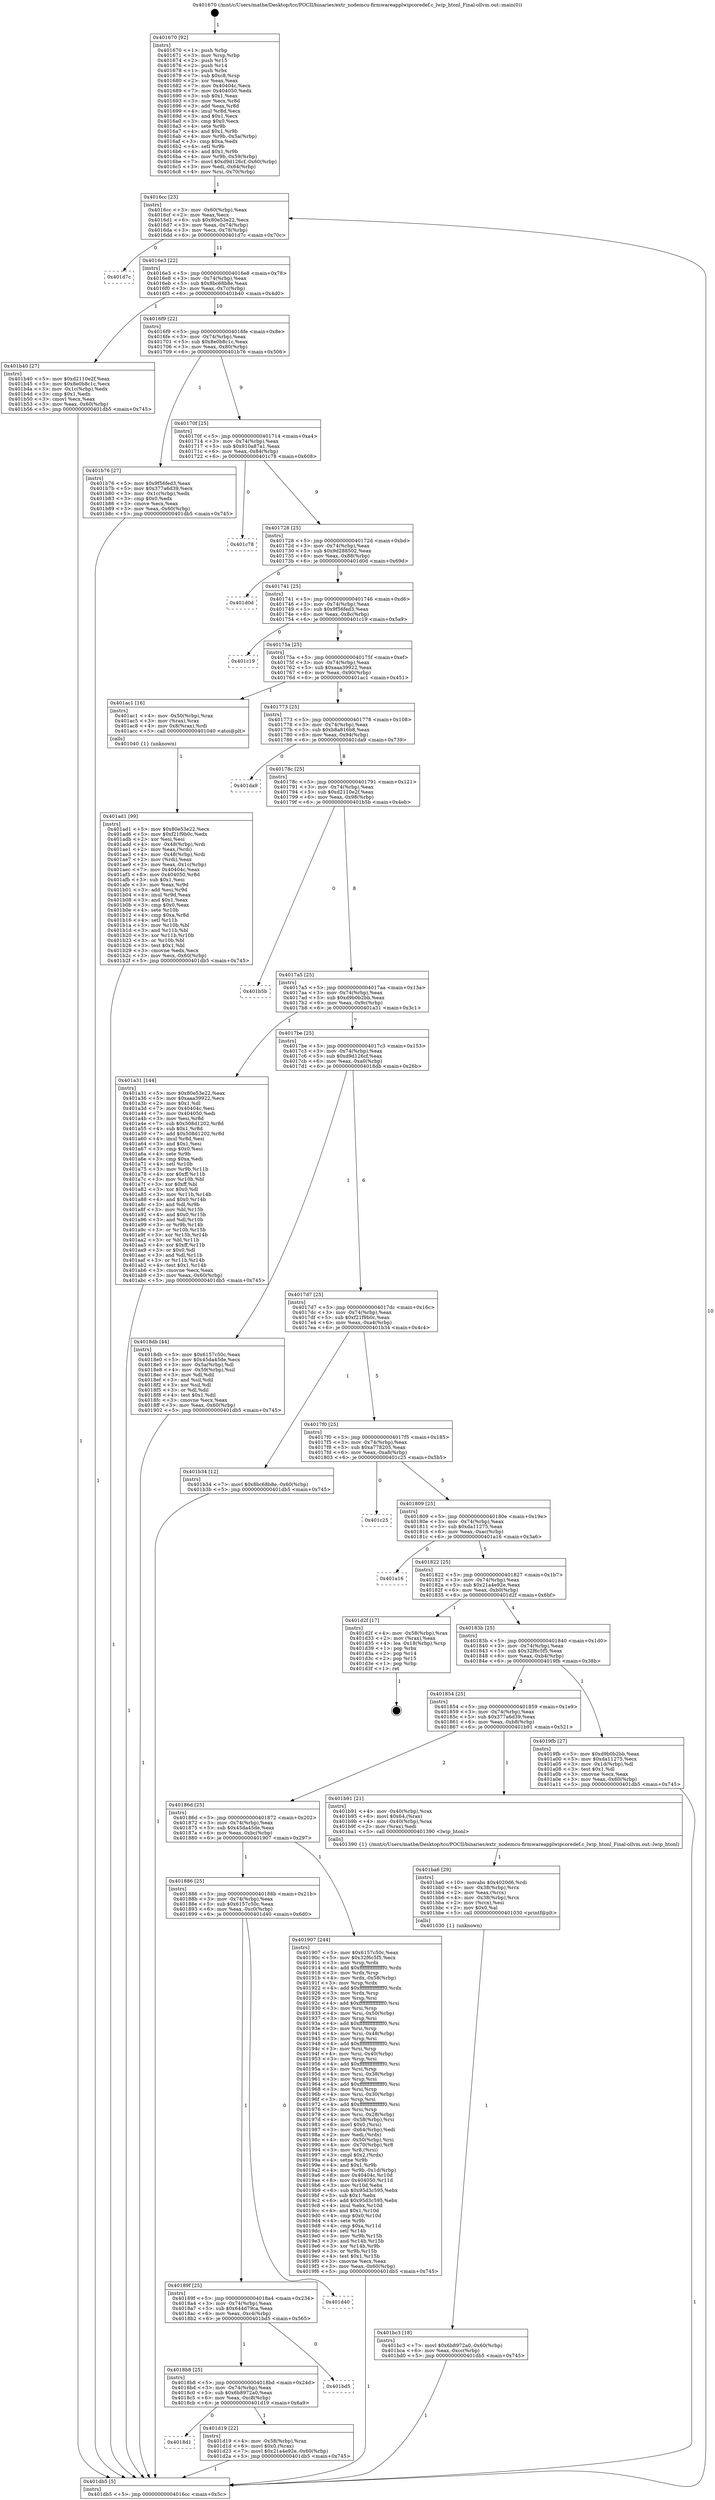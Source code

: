 digraph "0x401670" {
  label = "0x401670 (/mnt/c/Users/mathe/Desktop/tcc/POCII/binaries/extr_nodemcu-firmwareapplwipcoredef.c_lwip_htonl_Final-ollvm.out::main(0))"
  labelloc = "t"
  node[shape=record]

  Entry [label="",width=0.3,height=0.3,shape=circle,fillcolor=black,style=filled]
  "0x4016cc" [label="{
     0x4016cc [23]\l
     | [instrs]\l
     &nbsp;&nbsp;0x4016cc \<+3\>: mov -0x60(%rbp),%eax\l
     &nbsp;&nbsp;0x4016cf \<+2\>: mov %eax,%ecx\l
     &nbsp;&nbsp;0x4016d1 \<+6\>: sub $0x80e53e22,%ecx\l
     &nbsp;&nbsp;0x4016d7 \<+3\>: mov %eax,-0x74(%rbp)\l
     &nbsp;&nbsp;0x4016da \<+3\>: mov %ecx,-0x78(%rbp)\l
     &nbsp;&nbsp;0x4016dd \<+6\>: je 0000000000401d7c \<main+0x70c\>\l
  }"]
  "0x401d7c" [label="{
     0x401d7c\l
  }", style=dashed]
  "0x4016e3" [label="{
     0x4016e3 [22]\l
     | [instrs]\l
     &nbsp;&nbsp;0x4016e3 \<+5\>: jmp 00000000004016e8 \<main+0x78\>\l
     &nbsp;&nbsp;0x4016e8 \<+3\>: mov -0x74(%rbp),%eax\l
     &nbsp;&nbsp;0x4016eb \<+5\>: sub $0x8bc68b8e,%eax\l
     &nbsp;&nbsp;0x4016f0 \<+3\>: mov %eax,-0x7c(%rbp)\l
     &nbsp;&nbsp;0x4016f3 \<+6\>: je 0000000000401b40 \<main+0x4d0\>\l
  }"]
  Exit [label="",width=0.3,height=0.3,shape=circle,fillcolor=black,style=filled,peripheries=2]
  "0x401b40" [label="{
     0x401b40 [27]\l
     | [instrs]\l
     &nbsp;&nbsp;0x401b40 \<+5\>: mov $0xd2110e2f,%eax\l
     &nbsp;&nbsp;0x401b45 \<+5\>: mov $0x8e0b8c1c,%ecx\l
     &nbsp;&nbsp;0x401b4a \<+3\>: mov -0x1c(%rbp),%edx\l
     &nbsp;&nbsp;0x401b4d \<+3\>: cmp $0x1,%edx\l
     &nbsp;&nbsp;0x401b50 \<+3\>: cmovl %ecx,%eax\l
     &nbsp;&nbsp;0x401b53 \<+3\>: mov %eax,-0x60(%rbp)\l
     &nbsp;&nbsp;0x401b56 \<+5\>: jmp 0000000000401db5 \<main+0x745\>\l
  }"]
  "0x4016f9" [label="{
     0x4016f9 [22]\l
     | [instrs]\l
     &nbsp;&nbsp;0x4016f9 \<+5\>: jmp 00000000004016fe \<main+0x8e\>\l
     &nbsp;&nbsp;0x4016fe \<+3\>: mov -0x74(%rbp),%eax\l
     &nbsp;&nbsp;0x401701 \<+5\>: sub $0x8e0b8c1c,%eax\l
     &nbsp;&nbsp;0x401706 \<+3\>: mov %eax,-0x80(%rbp)\l
     &nbsp;&nbsp;0x401709 \<+6\>: je 0000000000401b76 \<main+0x506\>\l
  }"]
  "0x4018d1" [label="{
     0x4018d1\l
  }", style=dashed]
  "0x401b76" [label="{
     0x401b76 [27]\l
     | [instrs]\l
     &nbsp;&nbsp;0x401b76 \<+5\>: mov $0x9f56fed3,%eax\l
     &nbsp;&nbsp;0x401b7b \<+5\>: mov $0x377a6d39,%ecx\l
     &nbsp;&nbsp;0x401b80 \<+3\>: mov -0x1c(%rbp),%edx\l
     &nbsp;&nbsp;0x401b83 \<+3\>: cmp $0x0,%edx\l
     &nbsp;&nbsp;0x401b86 \<+3\>: cmove %ecx,%eax\l
     &nbsp;&nbsp;0x401b89 \<+3\>: mov %eax,-0x60(%rbp)\l
     &nbsp;&nbsp;0x401b8c \<+5\>: jmp 0000000000401db5 \<main+0x745\>\l
  }"]
  "0x40170f" [label="{
     0x40170f [25]\l
     | [instrs]\l
     &nbsp;&nbsp;0x40170f \<+5\>: jmp 0000000000401714 \<main+0xa4\>\l
     &nbsp;&nbsp;0x401714 \<+3\>: mov -0x74(%rbp),%eax\l
     &nbsp;&nbsp;0x401717 \<+5\>: sub $0x910a87a1,%eax\l
     &nbsp;&nbsp;0x40171c \<+6\>: mov %eax,-0x84(%rbp)\l
     &nbsp;&nbsp;0x401722 \<+6\>: je 0000000000401c78 \<main+0x608\>\l
  }"]
  "0x401d19" [label="{
     0x401d19 [22]\l
     | [instrs]\l
     &nbsp;&nbsp;0x401d19 \<+4\>: mov -0x58(%rbp),%rax\l
     &nbsp;&nbsp;0x401d1d \<+6\>: movl $0x0,(%rax)\l
     &nbsp;&nbsp;0x401d23 \<+7\>: movl $0x21a4e92e,-0x60(%rbp)\l
     &nbsp;&nbsp;0x401d2a \<+5\>: jmp 0000000000401db5 \<main+0x745\>\l
  }"]
  "0x401c78" [label="{
     0x401c78\l
  }", style=dashed]
  "0x401728" [label="{
     0x401728 [25]\l
     | [instrs]\l
     &nbsp;&nbsp;0x401728 \<+5\>: jmp 000000000040172d \<main+0xbd\>\l
     &nbsp;&nbsp;0x40172d \<+3\>: mov -0x74(%rbp),%eax\l
     &nbsp;&nbsp;0x401730 \<+5\>: sub $0x9d288502,%eax\l
     &nbsp;&nbsp;0x401735 \<+6\>: mov %eax,-0x88(%rbp)\l
     &nbsp;&nbsp;0x40173b \<+6\>: je 0000000000401d0d \<main+0x69d\>\l
  }"]
  "0x4018b8" [label="{
     0x4018b8 [25]\l
     | [instrs]\l
     &nbsp;&nbsp;0x4018b8 \<+5\>: jmp 00000000004018bd \<main+0x24d\>\l
     &nbsp;&nbsp;0x4018bd \<+3\>: mov -0x74(%rbp),%eax\l
     &nbsp;&nbsp;0x4018c0 \<+5\>: sub $0x6b8972a0,%eax\l
     &nbsp;&nbsp;0x4018c5 \<+6\>: mov %eax,-0xc8(%rbp)\l
     &nbsp;&nbsp;0x4018cb \<+6\>: je 0000000000401d19 \<main+0x6a9\>\l
  }"]
  "0x401d0d" [label="{
     0x401d0d\l
  }", style=dashed]
  "0x401741" [label="{
     0x401741 [25]\l
     | [instrs]\l
     &nbsp;&nbsp;0x401741 \<+5\>: jmp 0000000000401746 \<main+0xd6\>\l
     &nbsp;&nbsp;0x401746 \<+3\>: mov -0x74(%rbp),%eax\l
     &nbsp;&nbsp;0x401749 \<+5\>: sub $0x9f56fed3,%eax\l
     &nbsp;&nbsp;0x40174e \<+6\>: mov %eax,-0x8c(%rbp)\l
     &nbsp;&nbsp;0x401754 \<+6\>: je 0000000000401c19 \<main+0x5a9\>\l
  }"]
  "0x401bd5" [label="{
     0x401bd5\l
  }", style=dashed]
  "0x401c19" [label="{
     0x401c19\l
  }", style=dashed]
  "0x40175a" [label="{
     0x40175a [25]\l
     | [instrs]\l
     &nbsp;&nbsp;0x40175a \<+5\>: jmp 000000000040175f \<main+0xef\>\l
     &nbsp;&nbsp;0x40175f \<+3\>: mov -0x74(%rbp),%eax\l
     &nbsp;&nbsp;0x401762 \<+5\>: sub $0xaaa39922,%eax\l
     &nbsp;&nbsp;0x401767 \<+6\>: mov %eax,-0x90(%rbp)\l
     &nbsp;&nbsp;0x40176d \<+6\>: je 0000000000401ac1 \<main+0x451\>\l
  }"]
  "0x40189f" [label="{
     0x40189f [25]\l
     | [instrs]\l
     &nbsp;&nbsp;0x40189f \<+5\>: jmp 00000000004018a4 \<main+0x234\>\l
     &nbsp;&nbsp;0x4018a4 \<+3\>: mov -0x74(%rbp),%eax\l
     &nbsp;&nbsp;0x4018a7 \<+5\>: sub $0x644d79ca,%eax\l
     &nbsp;&nbsp;0x4018ac \<+6\>: mov %eax,-0xc4(%rbp)\l
     &nbsp;&nbsp;0x4018b2 \<+6\>: je 0000000000401bd5 \<main+0x565\>\l
  }"]
  "0x401ac1" [label="{
     0x401ac1 [16]\l
     | [instrs]\l
     &nbsp;&nbsp;0x401ac1 \<+4\>: mov -0x50(%rbp),%rax\l
     &nbsp;&nbsp;0x401ac5 \<+3\>: mov (%rax),%rax\l
     &nbsp;&nbsp;0x401ac8 \<+4\>: mov 0x8(%rax),%rdi\l
     &nbsp;&nbsp;0x401acc \<+5\>: call 0000000000401040 \<atoi@plt\>\l
     | [calls]\l
     &nbsp;&nbsp;0x401040 \{1\} (unknown)\l
  }"]
  "0x401773" [label="{
     0x401773 [25]\l
     | [instrs]\l
     &nbsp;&nbsp;0x401773 \<+5\>: jmp 0000000000401778 \<main+0x108\>\l
     &nbsp;&nbsp;0x401778 \<+3\>: mov -0x74(%rbp),%eax\l
     &nbsp;&nbsp;0x40177b \<+5\>: sub $0xb8a816b8,%eax\l
     &nbsp;&nbsp;0x401780 \<+6\>: mov %eax,-0x94(%rbp)\l
     &nbsp;&nbsp;0x401786 \<+6\>: je 0000000000401da9 \<main+0x739\>\l
  }"]
  "0x401d40" [label="{
     0x401d40\l
  }", style=dashed]
  "0x401da9" [label="{
     0x401da9\l
  }", style=dashed]
  "0x40178c" [label="{
     0x40178c [25]\l
     | [instrs]\l
     &nbsp;&nbsp;0x40178c \<+5\>: jmp 0000000000401791 \<main+0x121\>\l
     &nbsp;&nbsp;0x401791 \<+3\>: mov -0x74(%rbp),%eax\l
     &nbsp;&nbsp;0x401794 \<+5\>: sub $0xd2110e2f,%eax\l
     &nbsp;&nbsp;0x401799 \<+6\>: mov %eax,-0x98(%rbp)\l
     &nbsp;&nbsp;0x40179f \<+6\>: je 0000000000401b5b \<main+0x4eb\>\l
  }"]
  "0x401bc3" [label="{
     0x401bc3 [18]\l
     | [instrs]\l
     &nbsp;&nbsp;0x401bc3 \<+7\>: movl $0x6b8972a0,-0x60(%rbp)\l
     &nbsp;&nbsp;0x401bca \<+6\>: mov %eax,-0xcc(%rbp)\l
     &nbsp;&nbsp;0x401bd0 \<+5\>: jmp 0000000000401db5 \<main+0x745\>\l
  }"]
  "0x401b5b" [label="{
     0x401b5b\l
  }", style=dashed]
  "0x4017a5" [label="{
     0x4017a5 [25]\l
     | [instrs]\l
     &nbsp;&nbsp;0x4017a5 \<+5\>: jmp 00000000004017aa \<main+0x13a\>\l
     &nbsp;&nbsp;0x4017aa \<+3\>: mov -0x74(%rbp),%eax\l
     &nbsp;&nbsp;0x4017ad \<+5\>: sub $0xd9b0b2bb,%eax\l
     &nbsp;&nbsp;0x4017b2 \<+6\>: mov %eax,-0x9c(%rbp)\l
     &nbsp;&nbsp;0x4017b8 \<+6\>: je 0000000000401a31 \<main+0x3c1\>\l
  }"]
  "0x401ba6" [label="{
     0x401ba6 [29]\l
     | [instrs]\l
     &nbsp;&nbsp;0x401ba6 \<+10\>: movabs $0x4020d6,%rdi\l
     &nbsp;&nbsp;0x401bb0 \<+4\>: mov -0x38(%rbp),%rcx\l
     &nbsp;&nbsp;0x401bb4 \<+2\>: mov %eax,(%rcx)\l
     &nbsp;&nbsp;0x401bb6 \<+4\>: mov -0x38(%rbp),%rcx\l
     &nbsp;&nbsp;0x401bba \<+2\>: mov (%rcx),%esi\l
     &nbsp;&nbsp;0x401bbc \<+2\>: mov $0x0,%al\l
     &nbsp;&nbsp;0x401bbe \<+5\>: call 0000000000401030 \<printf@plt\>\l
     | [calls]\l
     &nbsp;&nbsp;0x401030 \{1\} (unknown)\l
  }"]
  "0x401a31" [label="{
     0x401a31 [144]\l
     | [instrs]\l
     &nbsp;&nbsp;0x401a31 \<+5\>: mov $0x80e53e22,%eax\l
     &nbsp;&nbsp;0x401a36 \<+5\>: mov $0xaaa39922,%ecx\l
     &nbsp;&nbsp;0x401a3b \<+2\>: mov $0x1,%dl\l
     &nbsp;&nbsp;0x401a3d \<+7\>: mov 0x40404c,%esi\l
     &nbsp;&nbsp;0x401a44 \<+7\>: mov 0x404050,%edi\l
     &nbsp;&nbsp;0x401a4b \<+3\>: mov %esi,%r8d\l
     &nbsp;&nbsp;0x401a4e \<+7\>: sub $0x508d1202,%r8d\l
     &nbsp;&nbsp;0x401a55 \<+4\>: sub $0x1,%r8d\l
     &nbsp;&nbsp;0x401a59 \<+7\>: add $0x508d1202,%r8d\l
     &nbsp;&nbsp;0x401a60 \<+4\>: imul %r8d,%esi\l
     &nbsp;&nbsp;0x401a64 \<+3\>: and $0x1,%esi\l
     &nbsp;&nbsp;0x401a67 \<+3\>: cmp $0x0,%esi\l
     &nbsp;&nbsp;0x401a6a \<+4\>: sete %r9b\l
     &nbsp;&nbsp;0x401a6e \<+3\>: cmp $0xa,%edi\l
     &nbsp;&nbsp;0x401a71 \<+4\>: setl %r10b\l
     &nbsp;&nbsp;0x401a75 \<+3\>: mov %r9b,%r11b\l
     &nbsp;&nbsp;0x401a78 \<+4\>: xor $0xff,%r11b\l
     &nbsp;&nbsp;0x401a7c \<+3\>: mov %r10b,%bl\l
     &nbsp;&nbsp;0x401a7f \<+3\>: xor $0xff,%bl\l
     &nbsp;&nbsp;0x401a82 \<+3\>: xor $0x0,%dl\l
     &nbsp;&nbsp;0x401a85 \<+3\>: mov %r11b,%r14b\l
     &nbsp;&nbsp;0x401a88 \<+4\>: and $0x0,%r14b\l
     &nbsp;&nbsp;0x401a8c \<+3\>: and %dl,%r9b\l
     &nbsp;&nbsp;0x401a8f \<+3\>: mov %bl,%r15b\l
     &nbsp;&nbsp;0x401a92 \<+4\>: and $0x0,%r15b\l
     &nbsp;&nbsp;0x401a96 \<+3\>: and %dl,%r10b\l
     &nbsp;&nbsp;0x401a99 \<+3\>: or %r9b,%r14b\l
     &nbsp;&nbsp;0x401a9c \<+3\>: or %r10b,%r15b\l
     &nbsp;&nbsp;0x401a9f \<+3\>: xor %r15b,%r14b\l
     &nbsp;&nbsp;0x401aa2 \<+3\>: or %bl,%r11b\l
     &nbsp;&nbsp;0x401aa5 \<+4\>: xor $0xff,%r11b\l
     &nbsp;&nbsp;0x401aa9 \<+3\>: or $0x0,%dl\l
     &nbsp;&nbsp;0x401aac \<+3\>: and %dl,%r11b\l
     &nbsp;&nbsp;0x401aaf \<+3\>: or %r11b,%r14b\l
     &nbsp;&nbsp;0x401ab2 \<+4\>: test $0x1,%r14b\l
     &nbsp;&nbsp;0x401ab6 \<+3\>: cmovne %ecx,%eax\l
     &nbsp;&nbsp;0x401ab9 \<+3\>: mov %eax,-0x60(%rbp)\l
     &nbsp;&nbsp;0x401abc \<+5\>: jmp 0000000000401db5 \<main+0x745\>\l
  }"]
  "0x4017be" [label="{
     0x4017be [25]\l
     | [instrs]\l
     &nbsp;&nbsp;0x4017be \<+5\>: jmp 00000000004017c3 \<main+0x153\>\l
     &nbsp;&nbsp;0x4017c3 \<+3\>: mov -0x74(%rbp),%eax\l
     &nbsp;&nbsp;0x4017c6 \<+5\>: sub $0xd9d126cf,%eax\l
     &nbsp;&nbsp;0x4017cb \<+6\>: mov %eax,-0xa0(%rbp)\l
     &nbsp;&nbsp;0x4017d1 \<+6\>: je 00000000004018db \<main+0x26b\>\l
  }"]
  "0x401ad1" [label="{
     0x401ad1 [99]\l
     | [instrs]\l
     &nbsp;&nbsp;0x401ad1 \<+5\>: mov $0x80e53e22,%ecx\l
     &nbsp;&nbsp;0x401ad6 \<+5\>: mov $0xf21f9b0c,%edx\l
     &nbsp;&nbsp;0x401adb \<+2\>: xor %esi,%esi\l
     &nbsp;&nbsp;0x401add \<+4\>: mov -0x48(%rbp),%rdi\l
     &nbsp;&nbsp;0x401ae1 \<+2\>: mov %eax,(%rdi)\l
     &nbsp;&nbsp;0x401ae3 \<+4\>: mov -0x48(%rbp),%rdi\l
     &nbsp;&nbsp;0x401ae7 \<+2\>: mov (%rdi),%eax\l
     &nbsp;&nbsp;0x401ae9 \<+3\>: mov %eax,-0x1c(%rbp)\l
     &nbsp;&nbsp;0x401aec \<+7\>: mov 0x40404c,%eax\l
     &nbsp;&nbsp;0x401af3 \<+8\>: mov 0x404050,%r8d\l
     &nbsp;&nbsp;0x401afb \<+3\>: sub $0x1,%esi\l
     &nbsp;&nbsp;0x401afe \<+3\>: mov %eax,%r9d\l
     &nbsp;&nbsp;0x401b01 \<+3\>: add %esi,%r9d\l
     &nbsp;&nbsp;0x401b04 \<+4\>: imul %r9d,%eax\l
     &nbsp;&nbsp;0x401b08 \<+3\>: and $0x1,%eax\l
     &nbsp;&nbsp;0x401b0b \<+3\>: cmp $0x0,%eax\l
     &nbsp;&nbsp;0x401b0e \<+4\>: sete %r10b\l
     &nbsp;&nbsp;0x401b12 \<+4\>: cmp $0xa,%r8d\l
     &nbsp;&nbsp;0x401b16 \<+4\>: setl %r11b\l
     &nbsp;&nbsp;0x401b1a \<+3\>: mov %r10b,%bl\l
     &nbsp;&nbsp;0x401b1d \<+3\>: and %r11b,%bl\l
     &nbsp;&nbsp;0x401b20 \<+3\>: xor %r11b,%r10b\l
     &nbsp;&nbsp;0x401b23 \<+3\>: or %r10b,%bl\l
     &nbsp;&nbsp;0x401b26 \<+3\>: test $0x1,%bl\l
     &nbsp;&nbsp;0x401b29 \<+3\>: cmovne %edx,%ecx\l
     &nbsp;&nbsp;0x401b2c \<+3\>: mov %ecx,-0x60(%rbp)\l
     &nbsp;&nbsp;0x401b2f \<+5\>: jmp 0000000000401db5 \<main+0x745\>\l
  }"]
  "0x4018db" [label="{
     0x4018db [44]\l
     | [instrs]\l
     &nbsp;&nbsp;0x4018db \<+5\>: mov $0x6157c50c,%eax\l
     &nbsp;&nbsp;0x4018e0 \<+5\>: mov $0x45da45de,%ecx\l
     &nbsp;&nbsp;0x4018e5 \<+3\>: mov -0x5a(%rbp),%dl\l
     &nbsp;&nbsp;0x4018e8 \<+4\>: mov -0x59(%rbp),%sil\l
     &nbsp;&nbsp;0x4018ec \<+3\>: mov %dl,%dil\l
     &nbsp;&nbsp;0x4018ef \<+3\>: and %sil,%dil\l
     &nbsp;&nbsp;0x4018f2 \<+3\>: xor %sil,%dl\l
     &nbsp;&nbsp;0x4018f5 \<+3\>: or %dl,%dil\l
     &nbsp;&nbsp;0x4018f8 \<+4\>: test $0x1,%dil\l
     &nbsp;&nbsp;0x4018fc \<+3\>: cmovne %ecx,%eax\l
     &nbsp;&nbsp;0x4018ff \<+3\>: mov %eax,-0x60(%rbp)\l
     &nbsp;&nbsp;0x401902 \<+5\>: jmp 0000000000401db5 \<main+0x745\>\l
  }"]
  "0x4017d7" [label="{
     0x4017d7 [25]\l
     | [instrs]\l
     &nbsp;&nbsp;0x4017d7 \<+5\>: jmp 00000000004017dc \<main+0x16c\>\l
     &nbsp;&nbsp;0x4017dc \<+3\>: mov -0x74(%rbp),%eax\l
     &nbsp;&nbsp;0x4017df \<+5\>: sub $0xf21f9b0c,%eax\l
     &nbsp;&nbsp;0x4017e4 \<+6\>: mov %eax,-0xa4(%rbp)\l
     &nbsp;&nbsp;0x4017ea \<+6\>: je 0000000000401b34 \<main+0x4c4\>\l
  }"]
  "0x401db5" [label="{
     0x401db5 [5]\l
     | [instrs]\l
     &nbsp;&nbsp;0x401db5 \<+5\>: jmp 00000000004016cc \<main+0x5c\>\l
  }"]
  "0x401670" [label="{
     0x401670 [92]\l
     | [instrs]\l
     &nbsp;&nbsp;0x401670 \<+1\>: push %rbp\l
     &nbsp;&nbsp;0x401671 \<+3\>: mov %rsp,%rbp\l
     &nbsp;&nbsp;0x401674 \<+2\>: push %r15\l
     &nbsp;&nbsp;0x401676 \<+2\>: push %r14\l
     &nbsp;&nbsp;0x401678 \<+1\>: push %rbx\l
     &nbsp;&nbsp;0x401679 \<+7\>: sub $0xc8,%rsp\l
     &nbsp;&nbsp;0x401680 \<+2\>: xor %eax,%eax\l
     &nbsp;&nbsp;0x401682 \<+7\>: mov 0x40404c,%ecx\l
     &nbsp;&nbsp;0x401689 \<+7\>: mov 0x404050,%edx\l
     &nbsp;&nbsp;0x401690 \<+3\>: sub $0x1,%eax\l
     &nbsp;&nbsp;0x401693 \<+3\>: mov %ecx,%r8d\l
     &nbsp;&nbsp;0x401696 \<+3\>: add %eax,%r8d\l
     &nbsp;&nbsp;0x401699 \<+4\>: imul %r8d,%ecx\l
     &nbsp;&nbsp;0x40169d \<+3\>: and $0x1,%ecx\l
     &nbsp;&nbsp;0x4016a0 \<+3\>: cmp $0x0,%ecx\l
     &nbsp;&nbsp;0x4016a3 \<+4\>: sete %r9b\l
     &nbsp;&nbsp;0x4016a7 \<+4\>: and $0x1,%r9b\l
     &nbsp;&nbsp;0x4016ab \<+4\>: mov %r9b,-0x5a(%rbp)\l
     &nbsp;&nbsp;0x4016af \<+3\>: cmp $0xa,%edx\l
     &nbsp;&nbsp;0x4016b2 \<+4\>: setl %r9b\l
     &nbsp;&nbsp;0x4016b6 \<+4\>: and $0x1,%r9b\l
     &nbsp;&nbsp;0x4016ba \<+4\>: mov %r9b,-0x59(%rbp)\l
     &nbsp;&nbsp;0x4016be \<+7\>: movl $0xd9d126cf,-0x60(%rbp)\l
     &nbsp;&nbsp;0x4016c5 \<+3\>: mov %edi,-0x64(%rbp)\l
     &nbsp;&nbsp;0x4016c8 \<+4\>: mov %rsi,-0x70(%rbp)\l
  }"]
  "0x401886" [label="{
     0x401886 [25]\l
     | [instrs]\l
     &nbsp;&nbsp;0x401886 \<+5\>: jmp 000000000040188b \<main+0x21b\>\l
     &nbsp;&nbsp;0x40188b \<+3\>: mov -0x74(%rbp),%eax\l
     &nbsp;&nbsp;0x40188e \<+5\>: sub $0x6157c50c,%eax\l
     &nbsp;&nbsp;0x401893 \<+6\>: mov %eax,-0xc0(%rbp)\l
     &nbsp;&nbsp;0x401899 \<+6\>: je 0000000000401d40 \<main+0x6d0\>\l
  }"]
  "0x401b34" [label="{
     0x401b34 [12]\l
     | [instrs]\l
     &nbsp;&nbsp;0x401b34 \<+7\>: movl $0x8bc68b8e,-0x60(%rbp)\l
     &nbsp;&nbsp;0x401b3b \<+5\>: jmp 0000000000401db5 \<main+0x745\>\l
  }"]
  "0x4017f0" [label="{
     0x4017f0 [25]\l
     | [instrs]\l
     &nbsp;&nbsp;0x4017f0 \<+5\>: jmp 00000000004017f5 \<main+0x185\>\l
     &nbsp;&nbsp;0x4017f5 \<+3\>: mov -0x74(%rbp),%eax\l
     &nbsp;&nbsp;0x4017f8 \<+5\>: sub $0xa778205,%eax\l
     &nbsp;&nbsp;0x4017fd \<+6\>: mov %eax,-0xa8(%rbp)\l
     &nbsp;&nbsp;0x401803 \<+6\>: je 0000000000401c25 \<main+0x5b5\>\l
  }"]
  "0x401907" [label="{
     0x401907 [244]\l
     | [instrs]\l
     &nbsp;&nbsp;0x401907 \<+5\>: mov $0x6157c50c,%eax\l
     &nbsp;&nbsp;0x40190c \<+5\>: mov $0x32f6c5f5,%ecx\l
     &nbsp;&nbsp;0x401911 \<+3\>: mov %rsp,%rdx\l
     &nbsp;&nbsp;0x401914 \<+4\>: add $0xfffffffffffffff0,%rdx\l
     &nbsp;&nbsp;0x401918 \<+3\>: mov %rdx,%rsp\l
     &nbsp;&nbsp;0x40191b \<+4\>: mov %rdx,-0x58(%rbp)\l
     &nbsp;&nbsp;0x40191f \<+3\>: mov %rsp,%rdx\l
     &nbsp;&nbsp;0x401922 \<+4\>: add $0xfffffffffffffff0,%rdx\l
     &nbsp;&nbsp;0x401926 \<+3\>: mov %rdx,%rsp\l
     &nbsp;&nbsp;0x401929 \<+3\>: mov %rsp,%rsi\l
     &nbsp;&nbsp;0x40192c \<+4\>: add $0xfffffffffffffff0,%rsi\l
     &nbsp;&nbsp;0x401930 \<+3\>: mov %rsi,%rsp\l
     &nbsp;&nbsp;0x401933 \<+4\>: mov %rsi,-0x50(%rbp)\l
     &nbsp;&nbsp;0x401937 \<+3\>: mov %rsp,%rsi\l
     &nbsp;&nbsp;0x40193a \<+4\>: add $0xfffffffffffffff0,%rsi\l
     &nbsp;&nbsp;0x40193e \<+3\>: mov %rsi,%rsp\l
     &nbsp;&nbsp;0x401941 \<+4\>: mov %rsi,-0x48(%rbp)\l
     &nbsp;&nbsp;0x401945 \<+3\>: mov %rsp,%rsi\l
     &nbsp;&nbsp;0x401948 \<+4\>: add $0xfffffffffffffff0,%rsi\l
     &nbsp;&nbsp;0x40194c \<+3\>: mov %rsi,%rsp\l
     &nbsp;&nbsp;0x40194f \<+4\>: mov %rsi,-0x40(%rbp)\l
     &nbsp;&nbsp;0x401953 \<+3\>: mov %rsp,%rsi\l
     &nbsp;&nbsp;0x401956 \<+4\>: add $0xfffffffffffffff0,%rsi\l
     &nbsp;&nbsp;0x40195a \<+3\>: mov %rsi,%rsp\l
     &nbsp;&nbsp;0x40195d \<+4\>: mov %rsi,-0x38(%rbp)\l
     &nbsp;&nbsp;0x401961 \<+3\>: mov %rsp,%rsi\l
     &nbsp;&nbsp;0x401964 \<+4\>: add $0xfffffffffffffff0,%rsi\l
     &nbsp;&nbsp;0x401968 \<+3\>: mov %rsi,%rsp\l
     &nbsp;&nbsp;0x40196b \<+4\>: mov %rsi,-0x30(%rbp)\l
     &nbsp;&nbsp;0x40196f \<+3\>: mov %rsp,%rsi\l
     &nbsp;&nbsp;0x401972 \<+4\>: add $0xfffffffffffffff0,%rsi\l
     &nbsp;&nbsp;0x401976 \<+3\>: mov %rsi,%rsp\l
     &nbsp;&nbsp;0x401979 \<+4\>: mov %rsi,-0x28(%rbp)\l
     &nbsp;&nbsp;0x40197d \<+4\>: mov -0x58(%rbp),%rsi\l
     &nbsp;&nbsp;0x401981 \<+6\>: movl $0x0,(%rsi)\l
     &nbsp;&nbsp;0x401987 \<+3\>: mov -0x64(%rbp),%edi\l
     &nbsp;&nbsp;0x40198a \<+2\>: mov %edi,(%rdx)\l
     &nbsp;&nbsp;0x40198c \<+4\>: mov -0x50(%rbp),%rsi\l
     &nbsp;&nbsp;0x401990 \<+4\>: mov -0x70(%rbp),%r8\l
     &nbsp;&nbsp;0x401994 \<+3\>: mov %r8,(%rsi)\l
     &nbsp;&nbsp;0x401997 \<+3\>: cmpl $0x2,(%rdx)\l
     &nbsp;&nbsp;0x40199a \<+4\>: setne %r9b\l
     &nbsp;&nbsp;0x40199e \<+4\>: and $0x1,%r9b\l
     &nbsp;&nbsp;0x4019a2 \<+4\>: mov %r9b,-0x1d(%rbp)\l
     &nbsp;&nbsp;0x4019a6 \<+8\>: mov 0x40404c,%r10d\l
     &nbsp;&nbsp;0x4019ae \<+8\>: mov 0x404050,%r11d\l
     &nbsp;&nbsp;0x4019b6 \<+3\>: mov %r10d,%ebx\l
     &nbsp;&nbsp;0x4019b9 \<+6\>: sub $0x95d3c595,%ebx\l
     &nbsp;&nbsp;0x4019bf \<+3\>: sub $0x1,%ebx\l
     &nbsp;&nbsp;0x4019c2 \<+6\>: add $0x95d3c595,%ebx\l
     &nbsp;&nbsp;0x4019c8 \<+4\>: imul %ebx,%r10d\l
     &nbsp;&nbsp;0x4019cc \<+4\>: and $0x1,%r10d\l
     &nbsp;&nbsp;0x4019d0 \<+4\>: cmp $0x0,%r10d\l
     &nbsp;&nbsp;0x4019d4 \<+4\>: sete %r9b\l
     &nbsp;&nbsp;0x4019d8 \<+4\>: cmp $0xa,%r11d\l
     &nbsp;&nbsp;0x4019dc \<+4\>: setl %r14b\l
     &nbsp;&nbsp;0x4019e0 \<+3\>: mov %r9b,%r15b\l
     &nbsp;&nbsp;0x4019e3 \<+3\>: and %r14b,%r15b\l
     &nbsp;&nbsp;0x4019e6 \<+3\>: xor %r14b,%r9b\l
     &nbsp;&nbsp;0x4019e9 \<+3\>: or %r9b,%r15b\l
     &nbsp;&nbsp;0x4019ec \<+4\>: test $0x1,%r15b\l
     &nbsp;&nbsp;0x4019f0 \<+3\>: cmovne %ecx,%eax\l
     &nbsp;&nbsp;0x4019f3 \<+3\>: mov %eax,-0x60(%rbp)\l
     &nbsp;&nbsp;0x4019f6 \<+5\>: jmp 0000000000401db5 \<main+0x745\>\l
  }"]
  "0x401c25" [label="{
     0x401c25\l
  }", style=dashed]
  "0x401809" [label="{
     0x401809 [25]\l
     | [instrs]\l
     &nbsp;&nbsp;0x401809 \<+5\>: jmp 000000000040180e \<main+0x19e\>\l
     &nbsp;&nbsp;0x40180e \<+3\>: mov -0x74(%rbp),%eax\l
     &nbsp;&nbsp;0x401811 \<+5\>: sub $0xda11275,%eax\l
     &nbsp;&nbsp;0x401816 \<+6\>: mov %eax,-0xac(%rbp)\l
     &nbsp;&nbsp;0x40181c \<+6\>: je 0000000000401a16 \<main+0x3a6\>\l
  }"]
  "0x40186d" [label="{
     0x40186d [25]\l
     | [instrs]\l
     &nbsp;&nbsp;0x40186d \<+5\>: jmp 0000000000401872 \<main+0x202\>\l
     &nbsp;&nbsp;0x401872 \<+3\>: mov -0x74(%rbp),%eax\l
     &nbsp;&nbsp;0x401875 \<+5\>: sub $0x45da45de,%eax\l
     &nbsp;&nbsp;0x40187a \<+6\>: mov %eax,-0xbc(%rbp)\l
     &nbsp;&nbsp;0x401880 \<+6\>: je 0000000000401907 \<main+0x297\>\l
  }"]
  "0x401a16" [label="{
     0x401a16\l
  }", style=dashed]
  "0x401822" [label="{
     0x401822 [25]\l
     | [instrs]\l
     &nbsp;&nbsp;0x401822 \<+5\>: jmp 0000000000401827 \<main+0x1b7\>\l
     &nbsp;&nbsp;0x401827 \<+3\>: mov -0x74(%rbp),%eax\l
     &nbsp;&nbsp;0x40182a \<+5\>: sub $0x21a4e92e,%eax\l
     &nbsp;&nbsp;0x40182f \<+6\>: mov %eax,-0xb0(%rbp)\l
     &nbsp;&nbsp;0x401835 \<+6\>: je 0000000000401d2f \<main+0x6bf\>\l
  }"]
  "0x401b91" [label="{
     0x401b91 [21]\l
     | [instrs]\l
     &nbsp;&nbsp;0x401b91 \<+4\>: mov -0x40(%rbp),%rax\l
     &nbsp;&nbsp;0x401b95 \<+6\>: movl $0x64,(%rax)\l
     &nbsp;&nbsp;0x401b9b \<+4\>: mov -0x40(%rbp),%rax\l
     &nbsp;&nbsp;0x401b9f \<+2\>: mov (%rax),%edi\l
     &nbsp;&nbsp;0x401ba1 \<+5\>: call 0000000000401390 \<lwip_htonl\>\l
     | [calls]\l
     &nbsp;&nbsp;0x401390 \{1\} (/mnt/c/Users/mathe/Desktop/tcc/POCII/binaries/extr_nodemcu-firmwareapplwipcoredef.c_lwip_htonl_Final-ollvm.out::lwip_htonl)\l
  }"]
  "0x401d2f" [label="{
     0x401d2f [17]\l
     | [instrs]\l
     &nbsp;&nbsp;0x401d2f \<+4\>: mov -0x58(%rbp),%rax\l
     &nbsp;&nbsp;0x401d33 \<+2\>: mov (%rax),%eax\l
     &nbsp;&nbsp;0x401d35 \<+4\>: lea -0x18(%rbp),%rsp\l
     &nbsp;&nbsp;0x401d39 \<+1\>: pop %rbx\l
     &nbsp;&nbsp;0x401d3a \<+2\>: pop %r14\l
     &nbsp;&nbsp;0x401d3c \<+2\>: pop %r15\l
     &nbsp;&nbsp;0x401d3e \<+1\>: pop %rbp\l
     &nbsp;&nbsp;0x401d3f \<+1\>: ret\l
  }"]
  "0x40183b" [label="{
     0x40183b [25]\l
     | [instrs]\l
     &nbsp;&nbsp;0x40183b \<+5\>: jmp 0000000000401840 \<main+0x1d0\>\l
     &nbsp;&nbsp;0x401840 \<+3\>: mov -0x74(%rbp),%eax\l
     &nbsp;&nbsp;0x401843 \<+5\>: sub $0x32f6c5f5,%eax\l
     &nbsp;&nbsp;0x401848 \<+6\>: mov %eax,-0xb4(%rbp)\l
     &nbsp;&nbsp;0x40184e \<+6\>: je 00000000004019fb \<main+0x38b\>\l
  }"]
  "0x401854" [label="{
     0x401854 [25]\l
     | [instrs]\l
     &nbsp;&nbsp;0x401854 \<+5\>: jmp 0000000000401859 \<main+0x1e9\>\l
     &nbsp;&nbsp;0x401859 \<+3\>: mov -0x74(%rbp),%eax\l
     &nbsp;&nbsp;0x40185c \<+5\>: sub $0x377a6d39,%eax\l
     &nbsp;&nbsp;0x401861 \<+6\>: mov %eax,-0xb8(%rbp)\l
     &nbsp;&nbsp;0x401867 \<+6\>: je 0000000000401b91 \<main+0x521\>\l
  }"]
  "0x4019fb" [label="{
     0x4019fb [27]\l
     | [instrs]\l
     &nbsp;&nbsp;0x4019fb \<+5\>: mov $0xd9b0b2bb,%eax\l
     &nbsp;&nbsp;0x401a00 \<+5\>: mov $0xda11275,%ecx\l
     &nbsp;&nbsp;0x401a05 \<+3\>: mov -0x1d(%rbp),%dl\l
     &nbsp;&nbsp;0x401a08 \<+3\>: test $0x1,%dl\l
     &nbsp;&nbsp;0x401a0b \<+3\>: cmovne %ecx,%eax\l
     &nbsp;&nbsp;0x401a0e \<+3\>: mov %eax,-0x60(%rbp)\l
     &nbsp;&nbsp;0x401a11 \<+5\>: jmp 0000000000401db5 \<main+0x745\>\l
  }"]
  Entry -> "0x401670" [label=" 1"]
  "0x4016cc" -> "0x401d7c" [label=" 0"]
  "0x4016cc" -> "0x4016e3" [label=" 11"]
  "0x401d2f" -> Exit [label=" 1"]
  "0x4016e3" -> "0x401b40" [label=" 1"]
  "0x4016e3" -> "0x4016f9" [label=" 10"]
  "0x401d19" -> "0x401db5" [label=" 1"]
  "0x4016f9" -> "0x401b76" [label=" 1"]
  "0x4016f9" -> "0x40170f" [label=" 9"]
  "0x4018b8" -> "0x4018d1" [label=" 0"]
  "0x40170f" -> "0x401c78" [label=" 0"]
  "0x40170f" -> "0x401728" [label=" 9"]
  "0x4018b8" -> "0x401d19" [label=" 1"]
  "0x401728" -> "0x401d0d" [label=" 0"]
  "0x401728" -> "0x401741" [label=" 9"]
  "0x40189f" -> "0x4018b8" [label=" 1"]
  "0x401741" -> "0x401c19" [label=" 0"]
  "0x401741" -> "0x40175a" [label=" 9"]
  "0x40189f" -> "0x401bd5" [label=" 0"]
  "0x40175a" -> "0x401ac1" [label=" 1"]
  "0x40175a" -> "0x401773" [label=" 8"]
  "0x401886" -> "0x40189f" [label=" 1"]
  "0x401773" -> "0x401da9" [label=" 0"]
  "0x401773" -> "0x40178c" [label=" 8"]
  "0x401886" -> "0x401d40" [label=" 0"]
  "0x40178c" -> "0x401b5b" [label=" 0"]
  "0x40178c" -> "0x4017a5" [label=" 8"]
  "0x401bc3" -> "0x401db5" [label=" 1"]
  "0x4017a5" -> "0x401a31" [label=" 1"]
  "0x4017a5" -> "0x4017be" [label=" 7"]
  "0x401ba6" -> "0x401bc3" [label=" 1"]
  "0x4017be" -> "0x4018db" [label=" 1"]
  "0x4017be" -> "0x4017d7" [label=" 6"]
  "0x4018db" -> "0x401db5" [label=" 1"]
  "0x401670" -> "0x4016cc" [label=" 1"]
  "0x401db5" -> "0x4016cc" [label=" 10"]
  "0x401b91" -> "0x401ba6" [label=" 1"]
  "0x4017d7" -> "0x401b34" [label=" 1"]
  "0x4017d7" -> "0x4017f0" [label=" 5"]
  "0x401b40" -> "0x401db5" [label=" 1"]
  "0x4017f0" -> "0x401c25" [label=" 0"]
  "0x4017f0" -> "0x401809" [label=" 5"]
  "0x401b34" -> "0x401db5" [label=" 1"]
  "0x401809" -> "0x401a16" [label=" 0"]
  "0x401809" -> "0x401822" [label=" 5"]
  "0x401ac1" -> "0x401ad1" [label=" 1"]
  "0x401822" -> "0x401d2f" [label=" 1"]
  "0x401822" -> "0x40183b" [label=" 4"]
  "0x401a31" -> "0x401db5" [label=" 1"]
  "0x40183b" -> "0x4019fb" [label=" 1"]
  "0x40183b" -> "0x401854" [label=" 3"]
  "0x4019fb" -> "0x401db5" [label=" 1"]
  "0x401854" -> "0x401b91" [label=" 1"]
  "0x401854" -> "0x40186d" [label=" 2"]
  "0x401ad1" -> "0x401db5" [label=" 1"]
  "0x40186d" -> "0x401907" [label=" 1"]
  "0x40186d" -> "0x401886" [label=" 1"]
  "0x401b76" -> "0x401db5" [label=" 1"]
  "0x401907" -> "0x401db5" [label=" 1"]
}

